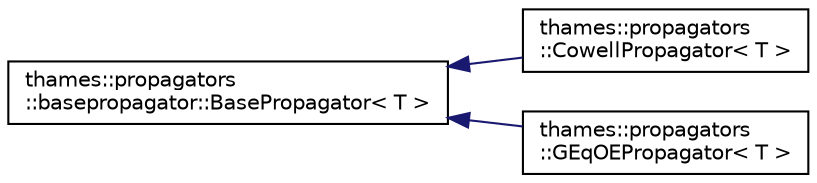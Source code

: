 digraph "Graphical Class Hierarchy"
{
 // LATEX_PDF_SIZE
  edge [fontname="Helvetica",fontsize="10",labelfontname="Helvetica",labelfontsize="10"];
  node [fontname="Helvetica",fontsize="10",shape=record];
  rankdir="LR";
  Node0 [label="thames::propagators\l::basepropagator::BasePropagator\< T \>",height=0.2,width=0.4,color="black", fillcolor="white", style="filled",URL="$classthames_1_1propagators_1_1basepropagator_1_1BasePropagator.html",tooltip="Base propagator abstract object."];
  Node0 -> Node1 [dir="back",color="midnightblue",fontsize="10",style="solid",fontname="Helvetica"];
  Node1 [label="thames::propagators\l::CowellPropagator\< T \>",height=0.2,width=0.4,color="black", fillcolor="white", style="filled",URL="$classthames_1_1propagators_1_1CowellPropagator.html",tooltip="Propagator object for Cowell's method."];
  Node0 -> Node2 [dir="back",color="midnightblue",fontsize="10",style="solid",fontname="Helvetica"];
  Node2 [label="thames::propagators\l::GEqOEPropagator\< T \>",height=0.2,width=0.4,color="black", fillcolor="white", style="filled",URL="$classthames_1_1propagators_1_1GEqOEPropagator.html",tooltip="Propagator object for GEqOE."];
}
